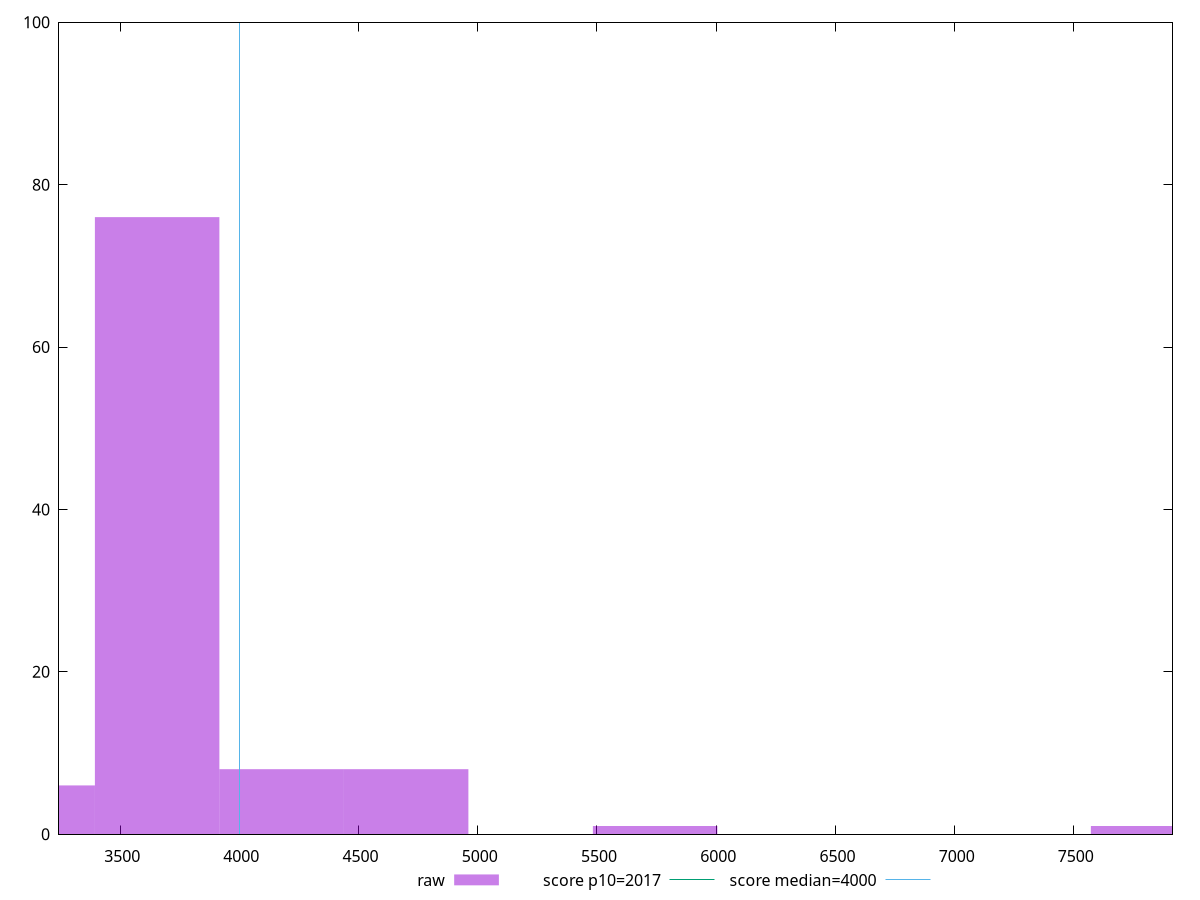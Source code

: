 reset

$raw <<EOF
5743.858986290831 1
4177.351990029695 8
3655.182991275983 76
4699.520988783407 8
7832.534981305678 1
3133.013992522271 6
EOF

set key outside below
set boxwidth 522.1689987537119
set xrange [3243.579999999999:7913.7479999999905]
set yrange [0:100]
set trange [0:100]
set style fill transparent solid 0.5 noborder

set parametric
set terminal svg size 640, 490 enhanced background rgb 'white'
set output "reprap/mainthread-work-breakdown/samples/pages/raw/histogram.svg"

plot $raw title "raw" with boxes, \
     2017,t title "score p10=2017", \
     4000,t title "score median=4000"

reset
